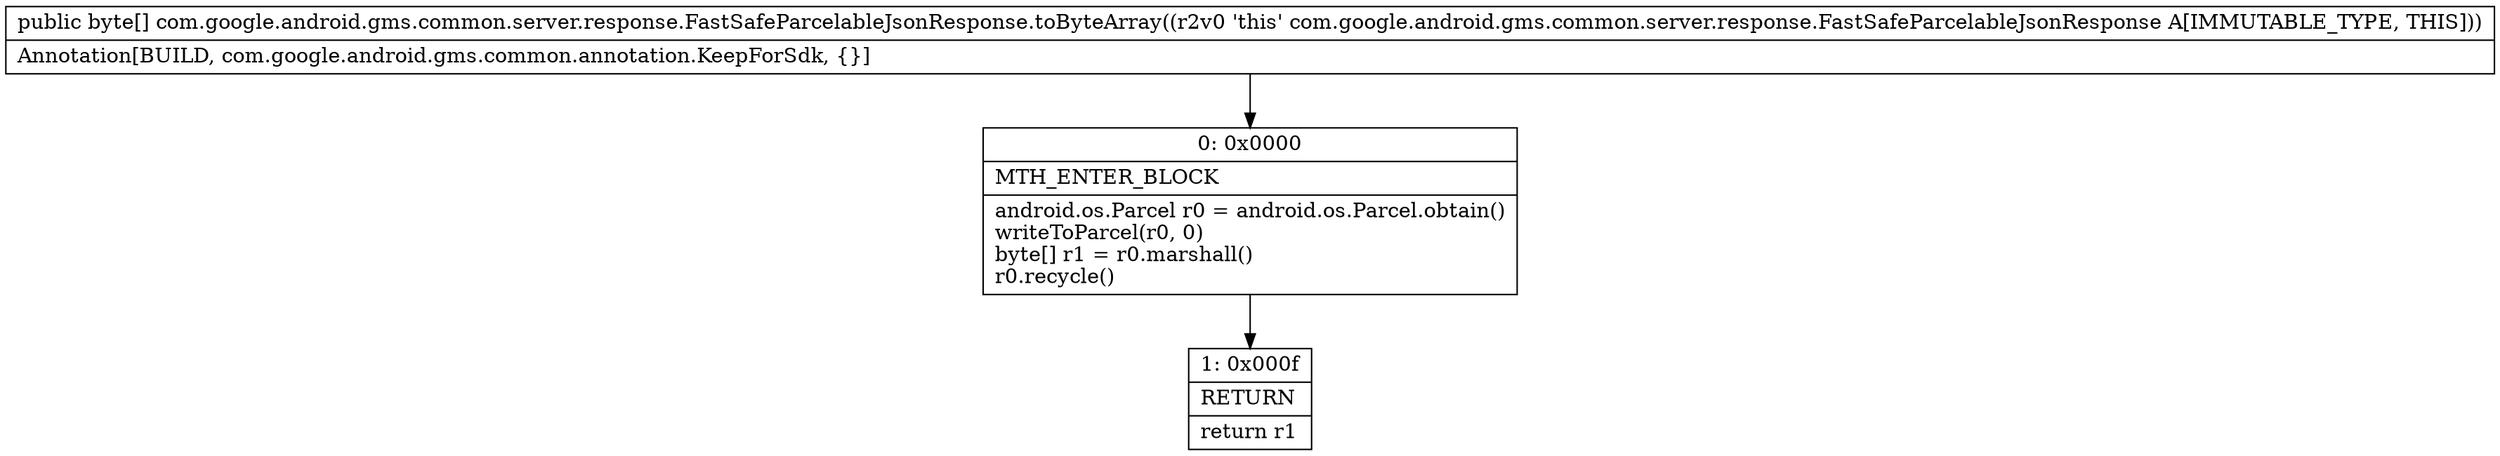 digraph "CFG forcom.google.android.gms.common.server.response.FastSafeParcelableJsonResponse.toByteArray()[B" {
Node_0 [shape=record,label="{0\:\ 0x0000|MTH_ENTER_BLOCK\l|android.os.Parcel r0 = android.os.Parcel.obtain()\lwriteToParcel(r0, 0)\lbyte[] r1 = r0.marshall()\lr0.recycle()\l}"];
Node_1 [shape=record,label="{1\:\ 0x000f|RETURN\l|return r1\l}"];
MethodNode[shape=record,label="{public byte[] com.google.android.gms.common.server.response.FastSafeParcelableJsonResponse.toByteArray((r2v0 'this' com.google.android.gms.common.server.response.FastSafeParcelableJsonResponse A[IMMUTABLE_TYPE, THIS]))  | Annotation[BUILD, com.google.android.gms.common.annotation.KeepForSdk, \{\}]\l}"];
MethodNode -> Node_0;
Node_0 -> Node_1;
}

